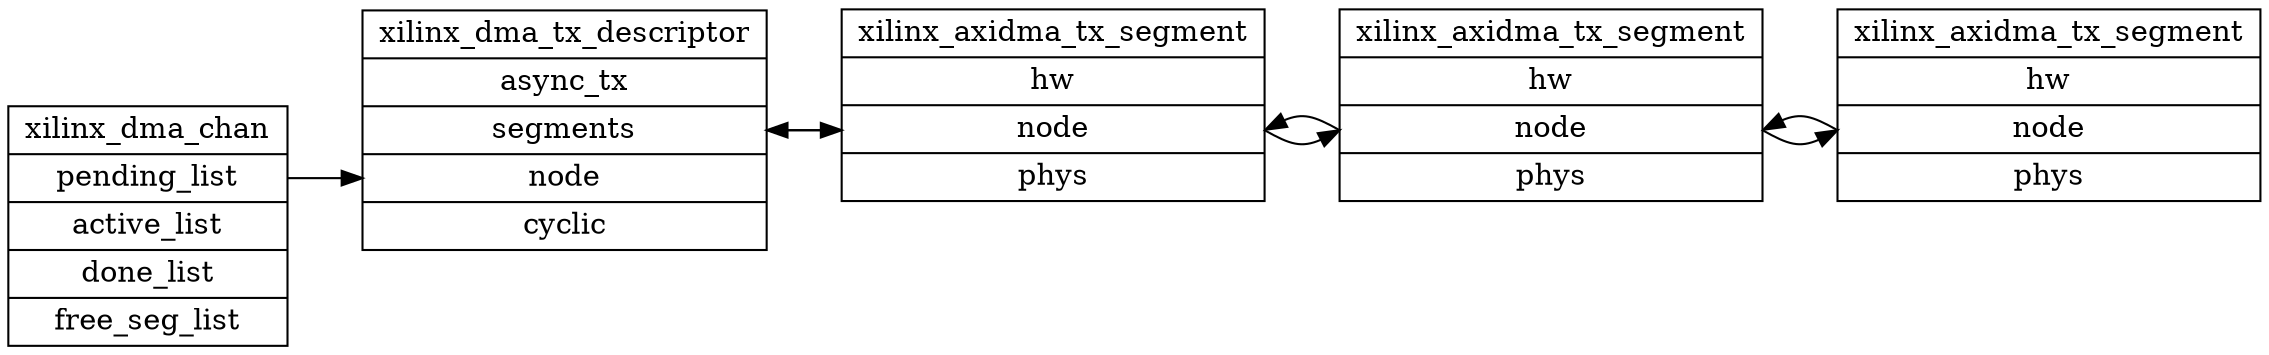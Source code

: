 digraph list{
    node[shape=record,weith=.1];
    graph [
        rankdir = "LR"
    ];
    node4[label="<f0>xilinx_dma_chan|<f1>pending_list|<f2>active_list|<f3>done_list|<f4>free_seg_list"];

    node0[label="<f0>xilinx_dma_tx_descriptor|<f1> async_tx|<f2> segments|<f3> node|<f4> cyclic"];

    "node4":f1->"node0":f3

    node1[label="<f0>xilinx_axidma_tx_segment|<f1>hw|<f2>node|<f3>phys"];
    "node0":f2->"node1":f2

    node2[label="<f0>xilinx_axidma_tx_segment|<f1>hw|<f2>node|<f3>phys"];
    node3[label="<f0>xilinx_axidma_tx_segment|<f1>hw|<f2>node|<f3>phys"];

    "node1":f2->"node0":f2
    "node1":f2->"node2":f2
    "node2":f2->"node1":f2
    "node2":f2->"node3":f2
    "node3":f2->"node2":f2

    
}
